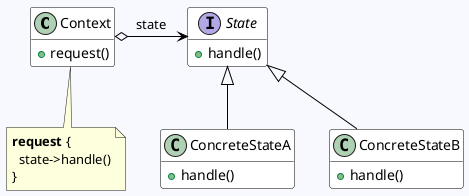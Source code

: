 @startuml
hide empty attributes
hide empty members
skinparam backgroundcolor GhostWhite
skinparam class {
 ArrowColor Black
 BackgroundColor White
 BorderColor Black
}

class Context {
  +request()
}
note bottom
<b>request</b> {
  state->handle()
}
end note

interface State {
  +handle()
}

class ConcreteStateA {
  +handle()
}

class ConcreteStateB {
  +handle()
}

State <|-- ConcreteStateA
State <|-- ConcreteStateB
Context o-right-> State : state
@enduml
